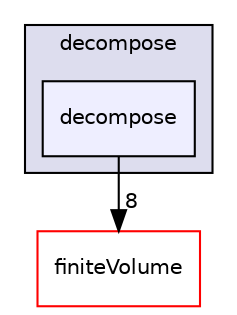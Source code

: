 digraph "src/parallel/decompose/decompose" {
  bgcolor=transparent;
  compound=true
  node [ fontsize="10", fontname="Helvetica"];
  edge [ labelfontsize="10", labelfontname="Helvetica"];
  subgraph clusterdir_e048e8eb4dfe5719d368ebac837fe95a {
    graph [ bgcolor="#ddddee", pencolor="black", label="decompose" fontname="Helvetica", fontsize="10", URL="dir_e048e8eb4dfe5719d368ebac837fe95a.html"]
  dir_6a8f4d04a7a3273665cbe1b61b8ec502 [shape=box, label="decompose", style="filled", fillcolor="#eeeeff", pencolor="black", URL="dir_6a8f4d04a7a3273665cbe1b61b8ec502.html"];
  }
  dir_9bd15774b555cf7259a6fa18f99fe99b [shape=box label="finiteVolume" color="red" URL="dir_9bd15774b555cf7259a6fa18f99fe99b.html"];
  dir_6a8f4d04a7a3273665cbe1b61b8ec502->dir_9bd15774b555cf7259a6fa18f99fe99b [headlabel="8", labeldistance=1.5 headhref="dir_002426_000894.html"];
}
